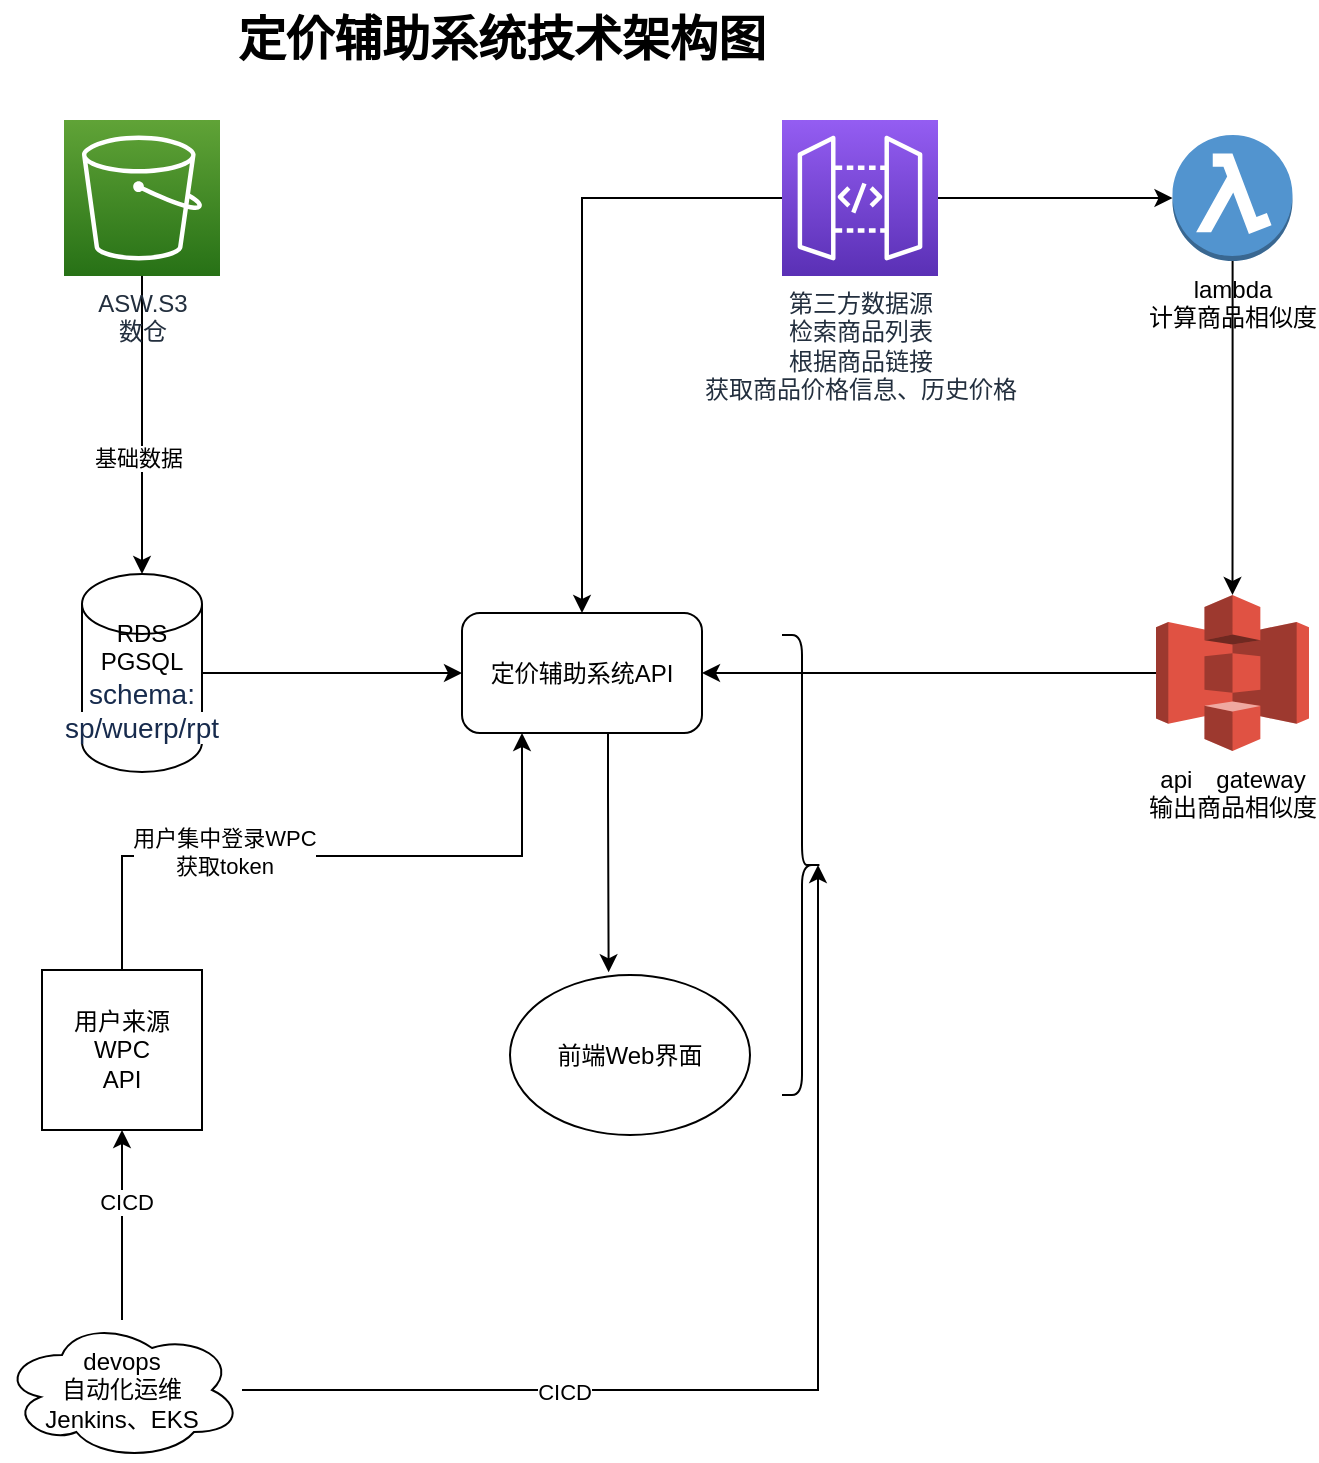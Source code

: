 <mxfile version="14.5.1" type="github">
  <diagram id="cYfa8lgzgTLfVm2sliMU" name="第 1 页">
    <mxGraphModel dx="1202" dy="514" grid="1" gridSize="10" guides="1" tooltips="1" connect="1" arrows="1" fold="1" page="1" pageScale="1" pageWidth="827" pageHeight="1169" math="0" shadow="0">
      <root>
        <mxCell id="0" />
        <mxCell id="1" parent="0" />
        <mxCell id="G8hUHB8uOq_SmMZOWIxZ-6" style="edgeStyle=orthogonalEdgeStyle;rounded=0;orthogonalLoop=1;jettySize=auto;html=1;" parent="1" source="G8hUHB8uOq_SmMZOWIxZ-1" target="G8hUHB8uOq_SmMZOWIxZ-3" edge="1">
          <mxGeometry relative="1" as="geometry">
            <Array as="points">
              <mxPoint x="173" y="448" />
              <mxPoint x="373" y="448" />
            </Array>
          </mxGeometry>
        </mxCell>
        <mxCell id="G8hUHB8uOq_SmMZOWIxZ-7" value="用户集中登录WPC&lt;br&gt;获取token" style="edgeLabel;html=1;align=center;verticalAlign=middle;resizable=0;points=[];" parent="G8hUHB8uOq_SmMZOWIxZ-6" vertex="1" connectable="0">
          <mxGeometry x="-0.326" y="2" relative="1" as="geometry">
            <mxPoint as="offset" />
          </mxGeometry>
        </mxCell>
        <mxCell id="G8hUHB8uOq_SmMZOWIxZ-1" value="用户来源&lt;br&gt;WPC&lt;br&gt;API" style="whiteSpace=wrap;html=1;aspect=fixed;" parent="1" vertex="1">
          <mxGeometry x="133" y="505" width="80" height="80" as="geometry" />
        </mxCell>
        <mxCell id="p6i0D4iLJgfQIYey-O3B-26" style="edgeStyle=orthogonalEdgeStyle;rounded=0;orthogonalLoop=1;jettySize=auto;html=1;entryX=0.411;entryY=-0.017;entryDx=0;entryDy=0;entryPerimeter=0;" parent="1" source="G8hUHB8uOq_SmMZOWIxZ-3" target="G8hUHB8uOq_SmMZOWIxZ-4" edge="1">
          <mxGeometry relative="1" as="geometry">
            <Array as="points">
              <mxPoint x="416" y="417.5" />
              <mxPoint x="416" y="417.5" />
            </Array>
          </mxGeometry>
        </mxCell>
        <mxCell id="G8hUHB8uOq_SmMZOWIxZ-3" value="定价辅助系统API" style="rounded=1;whiteSpace=wrap;html=1;" parent="1" vertex="1">
          <mxGeometry x="343" y="326.5" width="120" height="60" as="geometry" />
        </mxCell>
        <mxCell id="G8hUHB8uOq_SmMZOWIxZ-4" value="前端Web界面" style="ellipse;whiteSpace=wrap;html=1;" parent="1" vertex="1">
          <mxGeometry x="367" y="507.5" width="120" height="80" as="geometry" />
        </mxCell>
        <mxCell id="p6i0D4iLJgfQIYey-O3B-11" style="edgeStyle=orthogonalEdgeStyle;rounded=0;orthogonalLoop=1;jettySize=auto;html=1;entryX=0;entryY=0.5;entryDx=0;entryDy=0;" parent="1" source="G8hUHB8uOq_SmMZOWIxZ-5" target="G8hUHB8uOq_SmMZOWIxZ-3" edge="1">
          <mxGeometry relative="1" as="geometry" />
        </mxCell>
        <mxCell id="G8hUHB8uOq_SmMZOWIxZ-5" value="RDS&lt;br&gt;PGSQL&lt;br&gt;&lt;span style=&quot;color: rgb(23 , 43 , 77) ; font-size: 14px ; text-align: left ; background-color: rgb(255 , 255 , 255)&quot;&gt;schema:&lt;br&gt;sp/wuerp/rpt&lt;br&gt;&lt;br&gt;&lt;/span&gt;" style="shape=cylinder3;whiteSpace=wrap;html=1;boundedLbl=1;backgroundOutline=1;size=15;" parent="1" vertex="1">
          <mxGeometry x="153" y="307" width="60" height="99" as="geometry" />
        </mxCell>
        <mxCell id="p6i0D4iLJgfQIYey-O3B-18" style="edgeStyle=orthogonalEdgeStyle;rounded=0;orthogonalLoop=1;jettySize=auto;html=1;entryX=0.5;entryY=1;entryDx=0;entryDy=0;" parent="1" source="G8hUHB8uOq_SmMZOWIxZ-23" target="G8hUHB8uOq_SmMZOWIxZ-1" edge="1">
          <mxGeometry relative="1" as="geometry" />
        </mxCell>
        <mxCell id="p6i0D4iLJgfQIYey-O3B-22" value="CICD" style="edgeLabel;html=1;align=center;verticalAlign=middle;resizable=0;points=[];" parent="p6i0D4iLJgfQIYey-O3B-18" vertex="1" connectable="0">
          <mxGeometry x="0.247" y="-2" relative="1" as="geometry">
            <mxPoint as="offset" />
          </mxGeometry>
        </mxCell>
        <mxCell id="p6i0D4iLJgfQIYey-O3B-38" style="edgeStyle=orthogonalEdgeStyle;rounded=0;orthogonalLoop=1;jettySize=auto;html=1;entryX=0.1;entryY=0.5;entryDx=0;entryDy=0;entryPerimeter=0;" parent="1" source="G8hUHB8uOq_SmMZOWIxZ-23" target="p6i0D4iLJgfQIYey-O3B-37" edge="1">
          <mxGeometry relative="1" as="geometry" />
        </mxCell>
        <mxCell id="p6i0D4iLJgfQIYey-O3B-39" value="CICD" style="edgeLabel;html=1;align=center;verticalAlign=middle;resizable=0;points=[];" parent="p6i0D4iLJgfQIYey-O3B-38" vertex="1" connectable="0">
          <mxGeometry x="-0.415" y="-1" relative="1" as="geometry">
            <mxPoint as="offset" />
          </mxGeometry>
        </mxCell>
        <mxCell id="G8hUHB8uOq_SmMZOWIxZ-23" value="devops&lt;br&gt;自动化运维&lt;br&gt;Jenkins、EKS" style="ellipse;shape=cloud;whiteSpace=wrap;html=1;" parent="1" vertex="1">
          <mxGeometry x="113" y="680" width="120" height="70" as="geometry" />
        </mxCell>
        <mxCell id="CDTEr7zxmMwXe-56cR3S-2" style="edgeStyle=orthogonalEdgeStyle;rounded=0;orthogonalLoop=1;jettySize=auto;html=1;" edge="1" parent="1" source="p6i0D4iLJgfQIYey-O3B-2" target="G8hUHB8uOq_SmMZOWIxZ-5">
          <mxGeometry relative="1" as="geometry" />
        </mxCell>
        <mxCell id="CDTEr7zxmMwXe-56cR3S-3" value="基础数据" style="edgeLabel;html=1;align=center;verticalAlign=middle;resizable=0;points=[];" vertex="1" connectable="0" parent="CDTEr7zxmMwXe-56cR3S-2">
          <mxGeometry x="0.222" y="-2" relative="1" as="geometry">
            <mxPoint as="offset" />
          </mxGeometry>
        </mxCell>
        <mxCell id="p6i0D4iLJgfQIYey-O3B-2" value="ASW.S3&lt;br&gt;数仓" style="points=[[0,0,0],[0.25,0,0],[0.5,0,0],[0.75,0,0],[1,0,0],[0,1,0],[0.25,1,0],[0.5,1,0],[0.75,1,0],[1,1,0],[0,0.25,0],[0,0.5,0],[0,0.75,0],[1,0.25,0],[1,0.5,0],[1,0.75,0]];outlineConnect=0;fontColor=#232F3E;gradientColor=#60A337;gradientDirection=north;fillColor=#277116;strokeColor=#ffffff;dashed=0;verticalLabelPosition=bottom;verticalAlign=top;align=center;html=1;fontSize=12;fontStyle=0;aspect=fixed;shape=mxgraph.aws4.resourceIcon;resIcon=mxgraph.aws4.s3;" parent="1" vertex="1">
          <mxGeometry x="144" y="80" width="78" height="78" as="geometry" />
        </mxCell>
        <mxCell id="p6i0D4iLJgfQIYey-O3B-41" style="edgeStyle=orthogonalEdgeStyle;rounded=0;orthogonalLoop=1;jettySize=auto;html=1;entryX=1;entryY=0.5;entryDx=0;entryDy=0;" parent="1" source="p6i0D4iLJgfQIYey-O3B-4" target="G8hUHB8uOq_SmMZOWIxZ-3" edge="1">
          <mxGeometry relative="1" as="geometry" />
        </mxCell>
        <mxCell id="p6i0D4iLJgfQIYey-O3B-4" value="api　gateway&lt;br&gt;输出商品相似度" style="outlineConnect=0;dashed=0;verticalLabelPosition=bottom;verticalAlign=top;align=center;html=1;shape=mxgraph.aws3.s3;fillColor=#E05243;gradientColor=none;" parent="1" vertex="1">
          <mxGeometry x="690" y="317.5" width="76.5" height="78" as="geometry" />
        </mxCell>
        <mxCell id="p6i0D4iLJgfQIYey-O3B-6" style="edgeStyle=orthogonalEdgeStyle;rounded=0;orthogonalLoop=1;jettySize=auto;html=1;" parent="1" source="p6i0D4iLJgfQIYey-O3B-5" target="p6i0D4iLJgfQIYey-O3B-4" edge="1">
          <mxGeometry relative="1" as="geometry" />
        </mxCell>
        <mxCell id="p6i0D4iLJgfQIYey-O3B-5" value="lambda&lt;br&gt;计算商品相似度&lt;br&gt;" style="outlineConnect=0;dashed=0;verticalLabelPosition=bottom;verticalAlign=top;align=center;html=1;shape=mxgraph.aws3.lambda_function;fillColor=#5294CF;gradientColor=none;" parent="1" vertex="1">
          <mxGeometry x="698.25" y="87.5" width="60" height="63" as="geometry" />
        </mxCell>
        <mxCell id="p6i0D4iLJgfQIYey-O3B-15" style="edgeStyle=orthogonalEdgeStyle;rounded=0;orthogonalLoop=1;jettySize=auto;html=1;" parent="1" source="p6i0D4iLJgfQIYey-O3B-14" target="p6i0D4iLJgfQIYey-O3B-5" edge="1">
          <mxGeometry relative="1" as="geometry" />
        </mxCell>
        <mxCell id="p6i0D4iLJgfQIYey-O3B-16" style="edgeStyle=orthogonalEdgeStyle;rounded=0;orthogonalLoop=1;jettySize=auto;html=1;entryX=0.5;entryY=0;entryDx=0;entryDy=0;" parent="1" source="p6i0D4iLJgfQIYey-O3B-14" target="G8hUHB8uOq_SmMZOWIxZ-3" edge="1">
          <mxGeometry relative="1" as="geometry" />
        </mxCell>
        <mxCell id="p6i0D4iLJgfQIYey-O3B-14" value="第三方数据源&lt;br&gt;检索商品列表&lt;br&gt;根据商品链接&lt;br&gt;获取商品价格信息、历史价格" style="points=[[0,0,0],[0.25,0,0],[0.5,0,0],[0.75,0,0],[1,0,0],[0,1,0],[0.25,1,0],[0.5,1,0],[0.75,1,0],[1,1,0],[0,0.25,0],[0,0.5,0],[0,0.75,0],[1,0.25,0],[1,0.5,0],[1,0.75,0]];outlineConnect=0;fontColor=#232F3E;gradientColor=#945DF2;gradientDirection=north;fillColor=#5A30B5;strokeColor=#ffffff;dashed=0;verticalLabelPosition=bottom;verticalAlign=top;align=center;html=1;fontSize=12;fontStyle=0;aspect=fixed;shape=mxgraph.aws4.resourceIcon;resIcon=mxgraph.aws4.api_gateway;" parent="1" vertex="1">
          <mxGeometry x="503" y="80" width="78" height="78" as="geometry" />
        </mxCell>
        <mxCell id="p6i0D4iLJgfQIYey-O3B-37" value="" style="shape=curlyBracket;whiteSpace=wrap;html=1;rounded=1;rotation=-180;" parent="1" vertex="1">
          <mxGeometry x="503" y="337.5" width="20" height="230" as="geometry" />
        </mxCell>
        <mxCell id="p6i0D4iLJgfQIYey-O3B-42" value="&lt;font style=&quot;font-size: 24px&quot;&gt;&lt;b&gt;定价辅助系统技术架构图&lt;/b&gt;&lt;/font&gt;" style="text;html=1;strokeColor=none;fillColor=none;align=center;verticalAlign=middle;whiteSpace=wrap;rounded=0;" parent="1" vertex="1">
          <mxGeometry x="213" y="20" width="300" height="40" as="geometry" />
        </mxCell>
      </root>
    </mxGraphModel>
  </diagram>
</mxfile>
